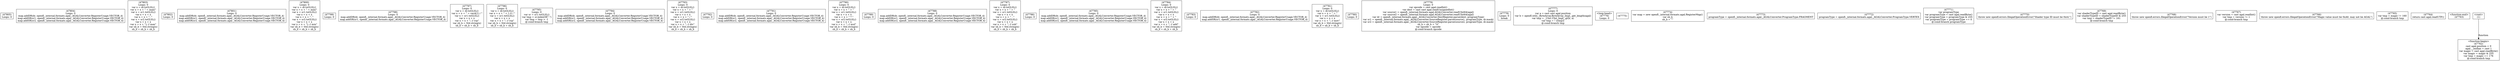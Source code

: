 digraph graphname {
n47805 [shape=box,label="(47805)\nLoops: 0"];
n47804 [shape=box,label="(47804)\nLoops: 0\nmap.addDR(dr, openfl._internal.formats.agal._AGALConverter.RegisterUsage.VECTOR_4)\nmap.addSR(sr1, openfl._internal.formats.agal._AGALConverter.RegisterUsage.VECTOR_4)\nmap.addSR(sr2, openfl._internal.formats.agal._AGALConverter.RegisterUsage.VECTOR_4)"];
n47803 [shape=box,label="(47803)\nLoops: 0\nvar x = dr.toGLSL()\nvar x = x + \" = max(\"\nvar x = sr1.toGLSL()\nvar x = x + x\nvar x = x + \", \"\nvar x = sr2.toGLSL()\nvar x = x + x\nvar x = x + \"); // max\"\nvar sb_b = Std.string(x)\nsb_b = sb_b + sb_b"];
n47802 [shape=box,label="(47802)\nLoops: 0"];
n47801 [shape=box,label="(47801)\nLoops: 0\nmap.addDR(dr, openfl._internal.formats.agal._AGALConverter.RegisterUsage.VECTOR_4)\nmap.addSR(sr1, openfl._internal.formats.agal._AGALConverter.RegisterUsage.VECTOR_4)\nmap.addSR(sr2, openfl._internal.formats.agal._AGALConverter.RegisterUsage.VECTOR_4)"];
n47800 [shape=box,label="(47800)\nLoops: 0\nvar x = dr.toGLSL()\nvar x = x + \" = min(\"\nvar x = sr1.toGLSL()\nvar x = x + x\nvar x = x + \", \"\nvar x = sr2.toGLSL()\nvar x = x + x\nvar x = x + \"); // min\"\nvar sb_b = Std.string(x)\nsb_b = sb_b + sb_b"];
n47799 [shape=box,label="(47799)\nLoops: 0"];
n47798 [shape=box,label="(47798)\nLoops: 0\nmap.addDR(dr, openfl._internal.formats.agal._AGALConverter.RegisterUsage.VECTOR_4)\nmap.addSR(sr1, openfl._internal.formats.agal._AGALConverter.RegisterUsage.VECTOR_4)"];
n47797 [shape=box,label="(47797)\nLoops: 0\nvar x = dr.toGLSL()\nvar x = x + \" = vec4(1) / \"\nvar x = sr1.toGLSL()\nvar x = x + x\nvar x = x + \"; // rcp\"\nvar sb_b = Std.string(x)\nsb_b = sb_b + sb_b"];
n47796 [shape=box,label="(47796)\nLoops: 0\nvar x = dr.toGLSL()\nvar x = x + \" = 1.0 / \"\nvar x = sr1.toGLSL()\nvar x = x + x\nvar x = x + \"; // rcp\"\nvar sb_b = Std.string(x)\nsb_b = sb_b + sb_b"];
n47795 [shape=box,label="(47795)\nLoops: 0\nvar sr = sr1.toGLSL()\nvar tmp = sr.indexOf(\".\")\nvar tmp = tmp > -1\n@:cond-branch tmp"];
n47794 [shape=box,label="(47794)\nLoops: 0\nmap.addDR(dr, openfl._internal.formats.agal._AGALConverter.RegisterUsage.VECTOR_4)\nmap.addSR(sr1, openfl._internal.formats.agal._AGALConverter.RegisterUsage.VECTOR_4)\nmap.addSR(sr2, openfl._internal.formats.agal._AGALConverter.RegisterUsage.VECTOR_4)"];
n47793 [shape=box,label="(47793)\nLoops: 0\nvar x = dr.toGLSL()\nvar x = x + \" = \"\nvar x = sr1.toGLSL()\nvar x = x + x\nvar x = x + \" / \"\nvar x = sr2.toGLSL()\nvar x = x + x\nvar x = x + \"; // div\"\nvar sb_b = Std.string(x)\nsb_b = sb_b + sb_b"];
n47792 [shape=box,label="(47792)\nLoops: 0"];
n47791 [shape=box,label="(47791)\nLoops: 0\nmap.addDR(dr, openfl._internal.formats.agal._AGALConverter.RegisterUsage.VECTOR_4)\nmap.addSR(sr1, openfl._internal.formats.agal._AGALConverter.RegisterUsage.VECTOR_4)\nmap.addSR(sr2, openfl._internal.formats.agal._AGALConverter.RegisterUsage.VECTOR_4)"];
n47790 [shape=box,label="(47790)\nLoops: 0\nvar x = dr.toGLSL()\nvar x = x + \" = \"\nvar x = sr1.toGLSL()\nvar x = x + x\nvar x = x + \" * \"\nvar x = sr2.toGLSL()\nvar x = x + x\nvar x = x + \"; // mul\"\nvar sb_b = Std.string(x)\nsb_b = sb_b + sb_b"];
n47789 [shape=box,label="(47789)\nLoops: 0"];
n47788 [shape=box,label="(47788)\nLoops: 0\nmap.addDR(dr, openfl._internal.formats.agal._AGALConverter.RegisterUsage.VECTOR_4)\nmap.addSR(sr1, openfl._internal.formats.agal._AGALConverter.RegisterUsage.VECTOR_4)\nmap.addSR(sr2, openfl._internal.formats.agal._AGALConverter.RegisterUsage.VECTOR_4)"];
n47787 [shape=box,label="(47787)\nLoops: 0\nvar x = dr.toGLSL()\nvar x = x + \" = \"\nvar x = sr1.toGLSL()\nvar x = x + x\nvar x = x + \" - \"\nvar x = sr2.toGLSL()\nvar x = x + x\nvar x = x + \"; // sub\"\nvar sb_b = Std.string(x)\nsb_b = sb_b + sb_b"];
n47786 [shape=box,label="(47786)\nLoops: 0"];
n47785 [shape=box,label="(47785)\nLoops: 0\nmap.addDR(dr, openfl._internal.formats.agal._AGALConverter.RegisterUsage.VECTOR_4)\nmap.addSR(sr1, openfl._internal.formats.agal._AGALConverter.RegisterUsage.VECTOR_4)\nmap.addSR(sr2, openfl._internal.formats.agal._AGALConverter.RegisterUsage.VECTOR_4)"];
n47784 [shape=box,label="(47784)\nLoops: 0\nvar x = dr.toGLSL()\nvar x = x + \" = \"\nvar x = sr1.toGLSL()\nvar x = x + x\nvar x = x + \" + \"\nvar x = sr2.toGLSL()\nvar x = x + x\nvar x = x + \"; // add\"\nvar sb_b = Std.string(x)\nsb_b = sb_b + sb_b"];
n47783 [shape=box,label="(47783)\nLoops: 0"];
n47782 [shape=box,label="(47782)\nLoops: 0\nmap.addDR(dr, openfl._internal.formats.agal._AGALConverter.RegisterUsage.VECTOR_4)\nmap.addSR(sr1, openfl._internal.formats.agal._AGALConverter.RegisterUsage.VECTOR_4)"];
n47781 [shape=box,label="(47781)\nLoops: 0\nvar x = dr.toGLSL()\nvar x = x + \" = \"\nvar x = sr1.toGLSL()\nvar x = x + x\nvar x = x + \"; // mov\"\nvar sb_b = Std.string(x)\nsb_b = sb_b + sb_b"];
n47780 [shape=box,label="(47780)\nLoops: 0"];
n47779 [shape=box,label="(47779)\nLoops: 0\nvar opcode = cast agal.readInt()\nvar dest = cast cast agal.readUnsignedInt()\nvar source1 = openfl._internal.formats.agal.AGALConverter.readUInt64(agal)\nvar source2 = openfl._internal.formats.agal.AGALConverter.readUInt64(agal)\nvar dr = openfl._internal.formats.agal._AGALConverter.DestRegister.parse(dest, programType)\nvar sr1 = openfl._internal.formats.agal._AGALConverter.SourceRegister.parse(source1, programType, dr.mask)\nvar sr2 = openfl._internal.formats.agal._AGALConverter.SourceRegister.parse(source2, programType, dr.mask)\nsb_b = sb_b + \"\\t\"\nvar opcode = opcode\n@:cond-branch opcode"];
n47778 [shape=box,label="(47778)\nLoops: 0\nbreak"];
n47777 [shape=box,label="(47777)\nLoops: 0\nvar a = cast cast agal.position\nvar b = openfl.utils._ByteArray.ByteArray_Impl_.get_length(agal)\nvar tmp = _UInt.UInt_Impl_.gt(b, a)\nvar tmp = ! ((tmp))\n@:cond-branch tmp"];
n47776 [shape=box,label="<loop-head>
(47776)\nLoops: 0"];
n47775 [shape=box,label="(47775)"];
n47774 [shape=box,label="(47774)\nvar map = new openfl._internal.formats.agal.RegisterMap()\nvar sb_b\nsb_b = \"\""];
n47773 [shape=box,label="(47773)\nprogramType = openfl._internal.formats.agal._AGALConverter.ProgramType.FRAGMENT"];
n47772 [shape=box,label="(47772)\nprogramType = openfl._internal.formats.agal._AGALConverter.ProgramType.VERTEX"];
n47771 [shape=box,label="(47771)\nvar programType\nvar programType = cast agal.readByte()\nvar programType = programType & 255\nvar programType = programType == 0\n@:cond-branch programType"];
n47770 [shape=box,label="(47770)\nthrow new openfl.errors.IllegalOperationError(\"Shader type ID must be 0xA1\")"];
n47769 [shape=box,label="(47769)\nvar shaderTypeID = cast agal.readByte()\nvar shaderTypeID = shaderTypeID & 255\nvar tmp = shaderTypeID != 161\n@:cond-branch tmp"];
n47768 [shape=box,label="(47768)\nthrow new openfl.errors.IllegalOperationError(\"Version must be 1\")"];
n47767 [shape=box,label="(47767)\nvar version = cast agal.readInt()\nvar tmp = version != 1\n@:cond-branch tmp"];
n47766 [shape=box,label="(47766)\nthrow new openfl.errors.IllegalOperationError(\"Magic value must be 0xA0, may not be AGAL\")"];
n47765 [shape=box,label="(47765)\nvar tmp = magic != 160\n@:cond-branch tmp"];
n47764 [shape=box,label="(47764)\nreturn cast agal.readUTF()"];
n47763 [shape=box,label="<function-end>
(47763)"];
n47762 [shape=box,label="<function-begin>
(47762)\ncast agal.position = 0\nagal.__endian = cast 1\nvar magic = cast agal.readByte()\nvar magic = magic & 255\nvar tmp = magic == 176\n@:cond-branch tmp"];
n1 [shape=box,label="<root>
(1)"];
n1 -> n47762[label="function"];
}
